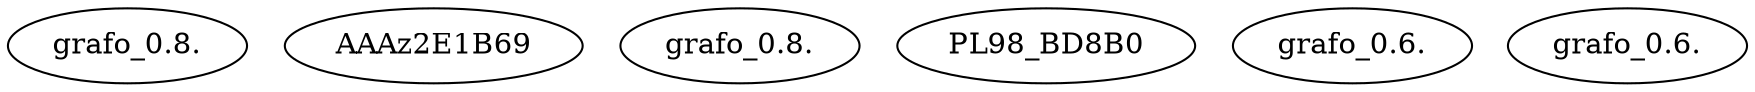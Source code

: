 strict graph  {
"./MALWR/familia_7/grafo_0.8.dot" [label="grafo_0.8."];
"./MALWR/familia_7/AAAz2E1B6940985A23E5639450F8391820655" [label=AAAz2E1B69];
"./MALWR/familia_7/grafo_0.8.png" [label="grafo_0.8."];
"./MALWR/familia_7/PL98_BD8B082B7711BC980252F988BB0CA936" [label=PL98_BD8B0];
"./MALWR/familia_7/grafo_0.6.png" [label="grafo_0.6."];
"./MALWR/familia_7/grafo_0.6.dot" [label="grafo_0.6."];
}
